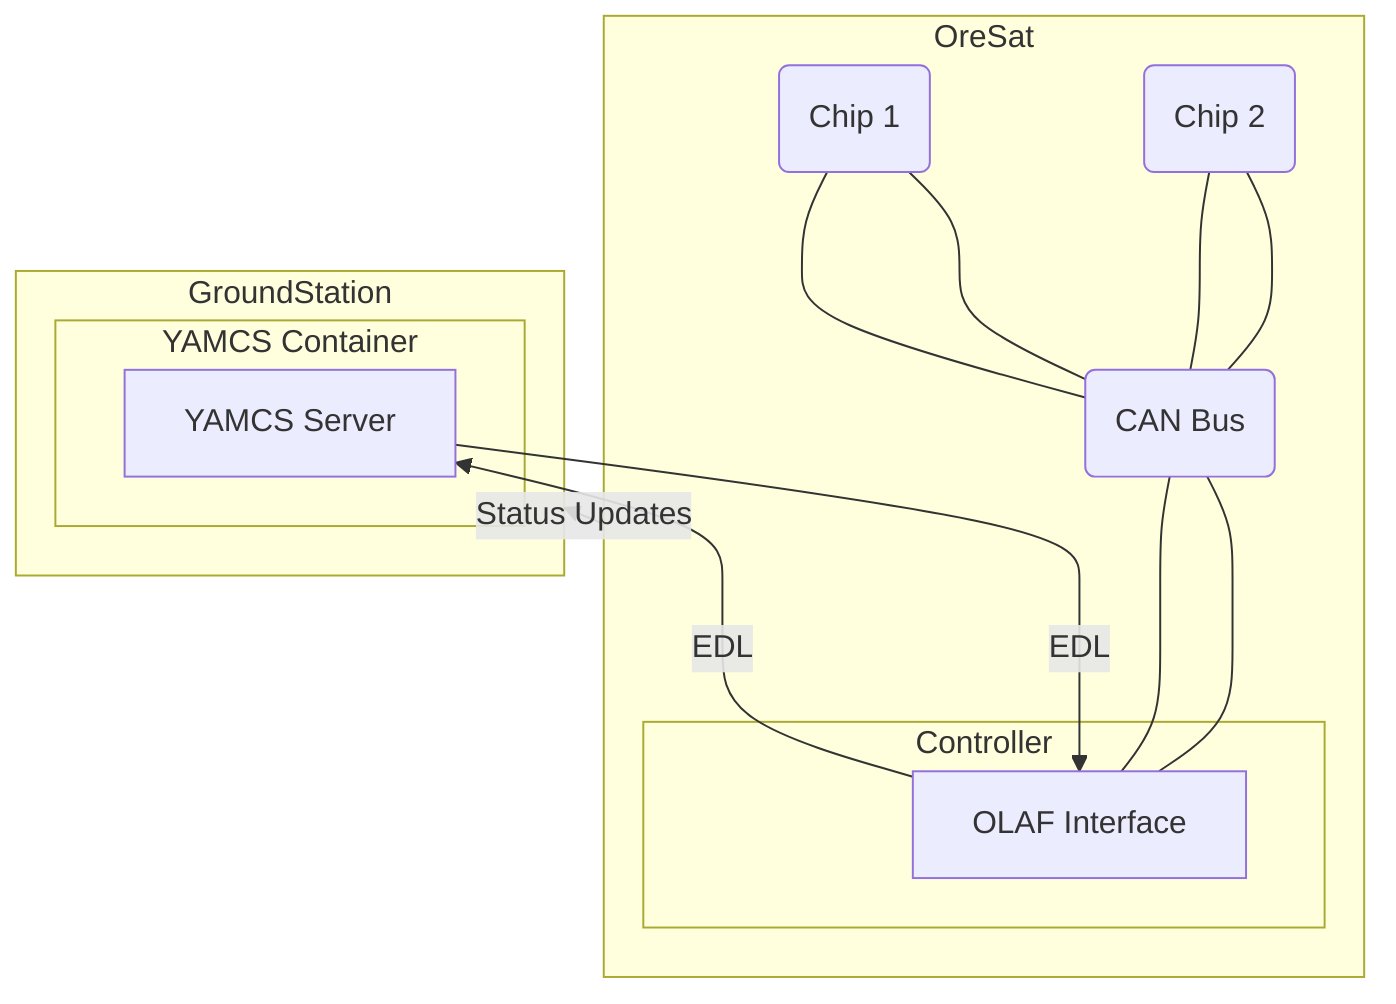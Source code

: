 flowchart BT
subgraph OreSat
subgraph controller[Controller]
c_id[OLAF Interface]
end
bus(CAN Bus)
chip1(Chip 1)
chip2(Chip 2)

c_id---bus
bus---chip1
bus---chip2
chip1---bus
chip2---bus
bus---c_id
end

subgraph GroundStation
subgraph container1 [YAMCS Container]
server1[YAMCS Server]
end
end

server1-->|EDL|c_id
c_id-->|EDL| server1
OreSat-->|Status Updates| GroundStation
